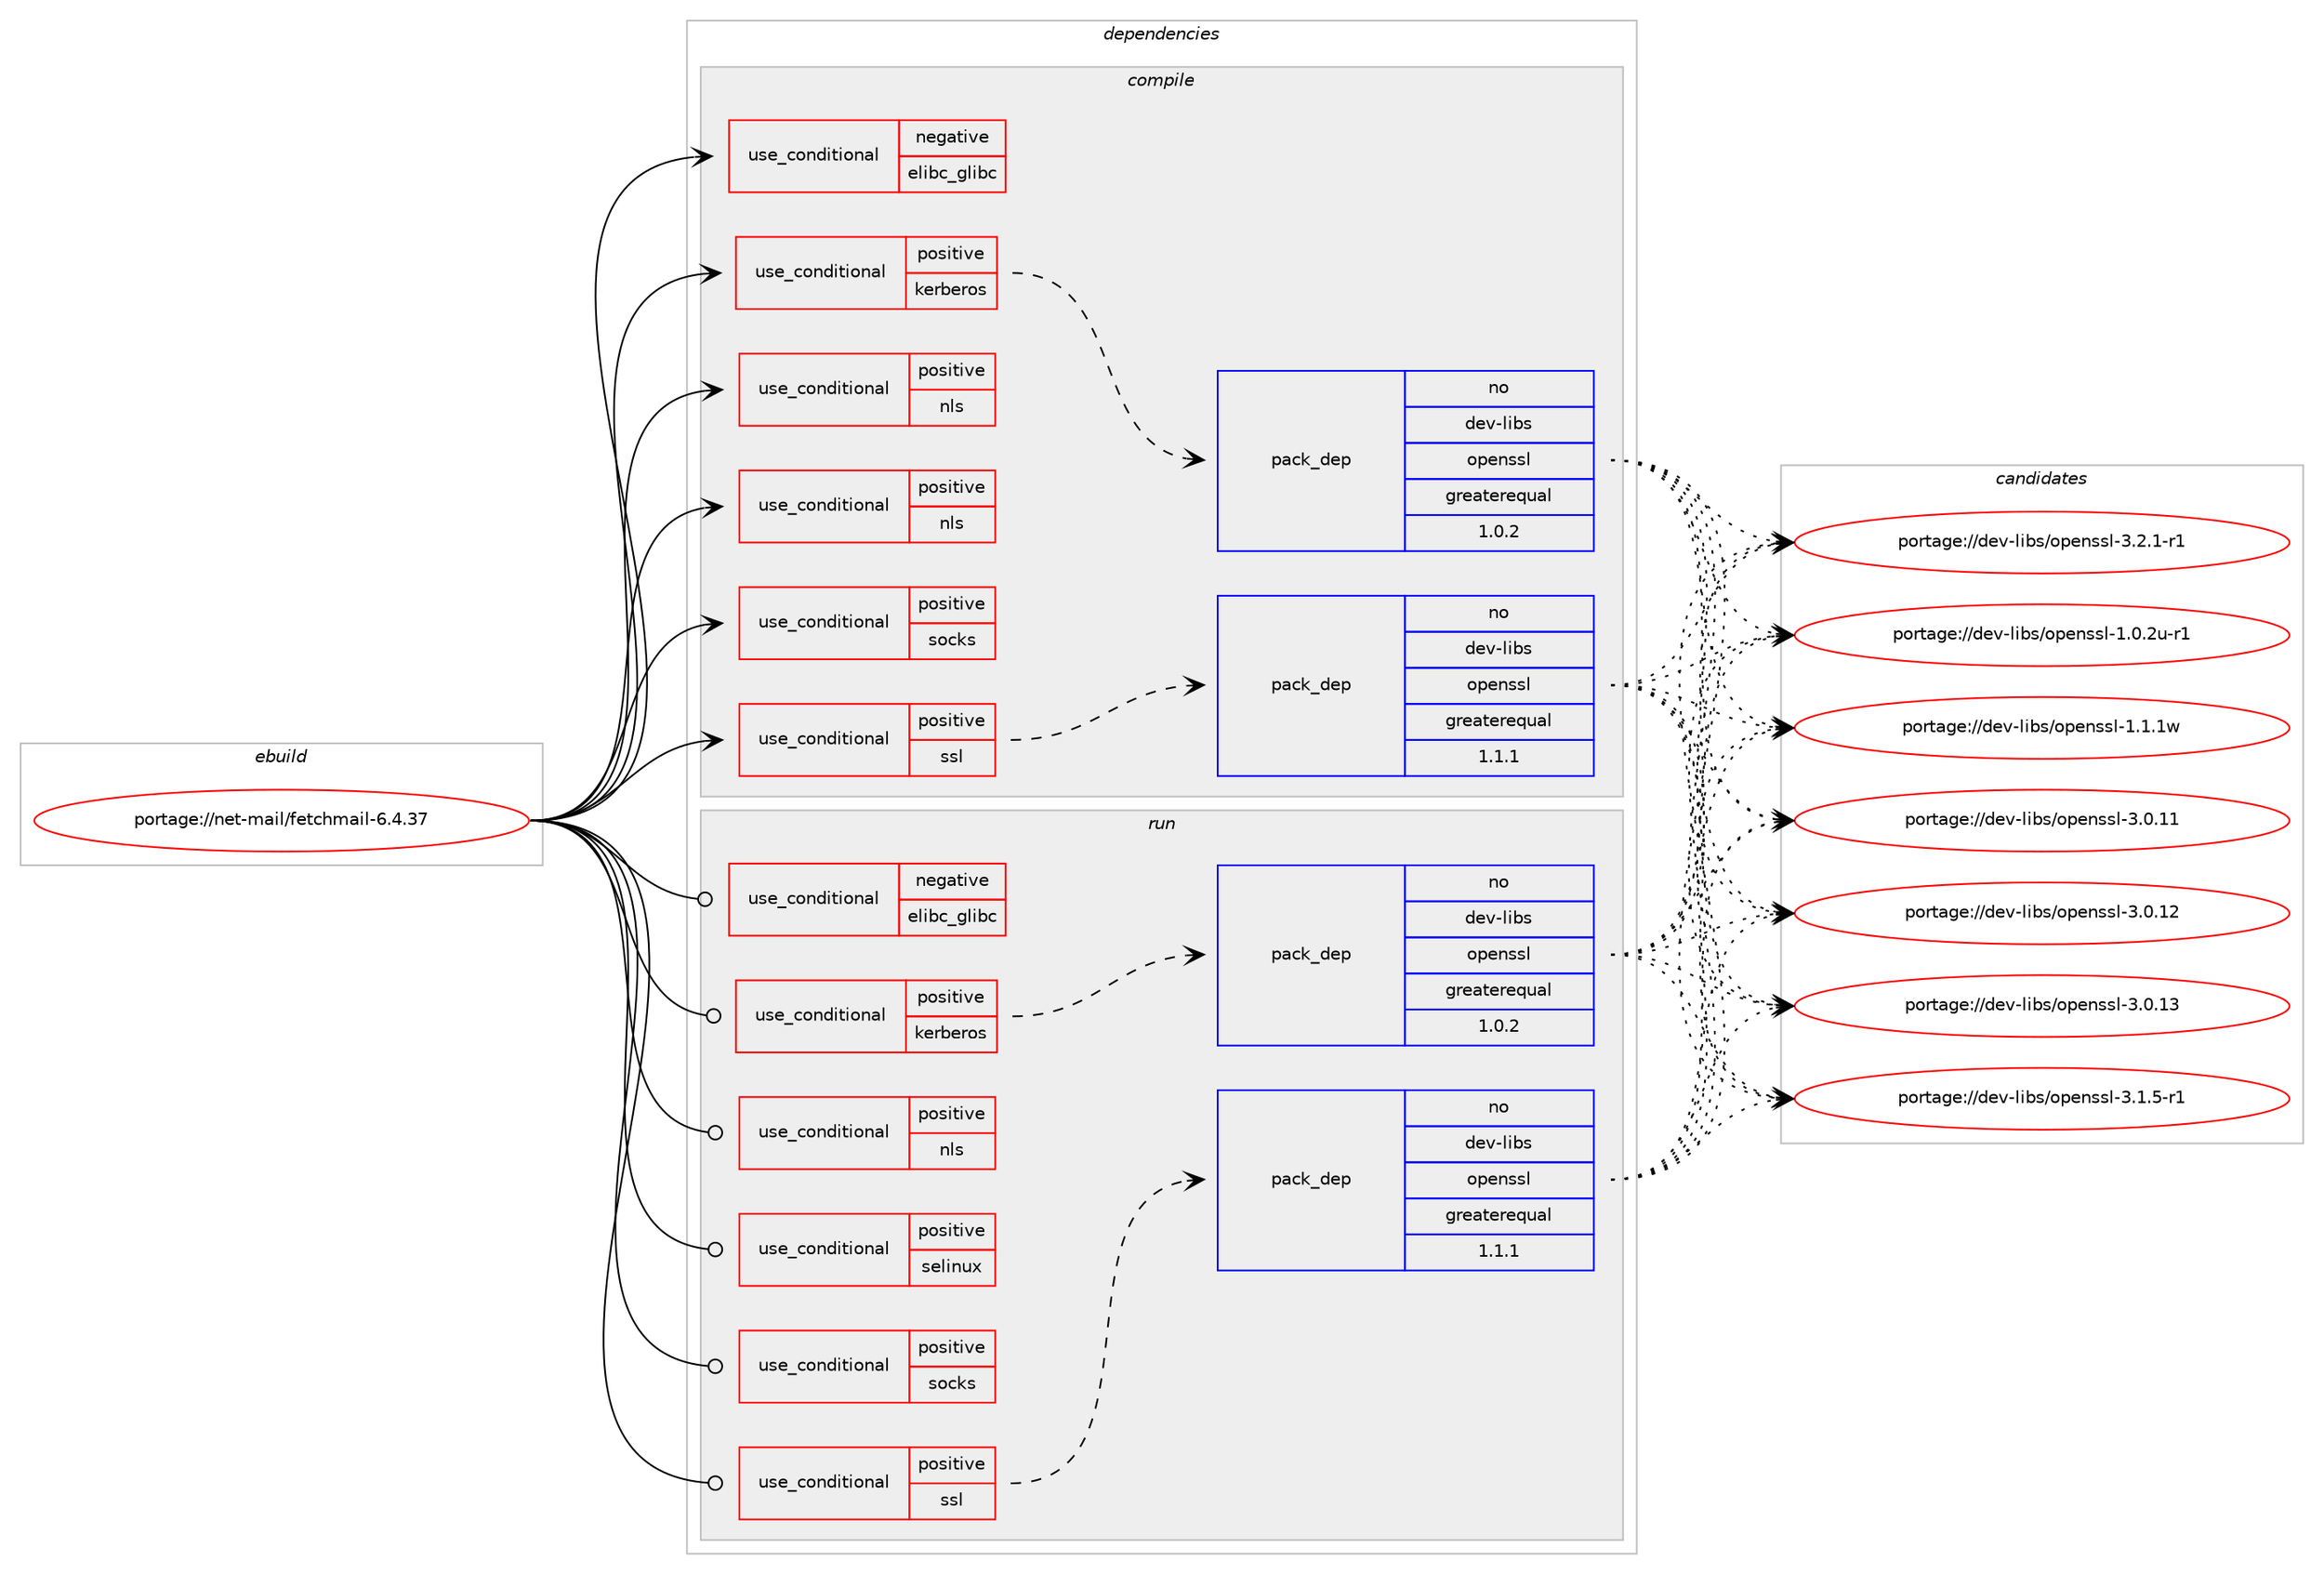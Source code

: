digraph prolog {

# *************
# Graph options
# *************

newrank=true;
concentrate=true;
compound=true;
graph [rankdir=LR,fontname=Helvetica,fontsize=10,ranksep=1.5];#, ranksep=2.5, nodesep=0.2];
edge  [arrowhead=vee];
node  [fontname=Helvetica,fontsize=10];

# **********
# The ebuild
# **********

subgraph cluster_leftcol {
color=gray;
rank=same;
label=<<i>ebuild</i>>;
id [label="portage://net-mail/fetchmail-6.4.37", color=red, width=4, href="../net-mail/fetchmail-6.4.37.svg"];
}

# ****************
# The dependencies
# ****************

subgraph cluster_midcol {
color=gray;
label=<<i>dependencies</i>>;
subgraph cluster_compile {
fillcolor="#eeeeee";
style=filled;
label=<<i>compile</i>>;
subgraph cond1076 {
dependency1629 [label=<<TABLE BORDER="0" CELLBORDER="1" CELLSPACING="0" CELLPADDING="4"><TR><TD ROWSPAN="3" CELLPADDING="10">use_conditional</TD></TR><TR><TD>negative</TD></TR><TR><TD>elibc_glibc</TD></TR></TABLE>>, shape=none, color=red];
# *** BEGIN UNKNOWN DEPENDENCY TYPE (TODO) ***
# dependency1629 -> package_dependency(portage://net-mail/fetchmail-6.4.37,install,no,sys-fs,e2fsprogs,none,[,,],[],[])
# *** END UNKNOWN DEPENDENCY TYPE (TODO) ***

}
id:e -> dependency1629:w [weight=20,style="solid",arrowhead="vee"];
subgraph cond1077 {
dependency1630 [label=<<TABLE BORDER="0" CELLBORDER="1" CELLSPACING="0" CELLPADDING="4"><TR><TD ROWSPAN="3" CELLPADDING="10">use_conditional</TD></TR><TR><TD>positive</TD></TR><TR><TD>kerberos</TD></TR></TABLE>>, shape=none, color=red];
# *** BEGIN UNKNOWN DEPENDENCY TYPE (TODO) ***
# dependency1630 -> package_dependency(portage://net-mail/fetchmail-6.4.37,install,no,virtual,krb5,none,[,,],[],[])
# *** END UNKNOWN DEPENDENCY TYPE (TODO) ***

subgraph pack525 {
dependency1631 [label=<<TABLE BORDER="0" CELLBORDER="1" CELLSPACING="0" CELLPADDING="4" WIDTH="220"><TR><TD ROWSPAN="6" CELLPADDING="30">pack_dep</TD></TR><TR><TD WIDTH="110">no</TD></TR><TR><TD>dev-libs</TD></TR><TR><TD>openssl</TD></TR><TR><TD>greaterequal</TD></TR><TR><TD>1.0.2</TD></TR></TABLE>>, shape=none, color=blue];
}
dependency1630:e -> dependency1631:w [weight=20,style="dashed",arrowhead="vee"];
}
id:e -> dependency1630:w [weight=20,style="solid",arrowhead="vee"];
subgraph cond1078 {
dependency1632 [label=<<TABLE BORDER="0" CELLBORDER="1" CELLSPACING="0" CELLPADDING="4"><TR><TD ROWSPAN="3" CELLPADDING="10">use_conditional</TD></TR><TR><TD>positive</TD></TR><TR><TD>nls</TD></TR></TABLE>>, shape=none, color=red];
# *** BEGIN UNKNOWN DEPENDENCY TYPE (TODO) ***
# dependency1632 -> package_dependency(portage://net-mail/fetchmail-6.4.37,install,no,sys-devel,gettext,none,[,,],[],[])
# *** END UNKNOWN DEPENDENCY TYPE (TODO) ***

}
id:e -> dependency1632:w [weight=20,style="solid",arrowhead="vee"];
subgraph cond1079 {
dependency1633 [label=<<TABLE BORDER="0" CELLBORDER="1" CELLSPACING="0" CELLPADDING="4"><TR><TD ROWSPAN="3" CELLPADDING="10">use_conditional</TD></TR><TR><TD>positive</TD></TR><TR><TD>nls</TD></TR></TABLE>>, shape=none, color=red];
# *** BEGIN UNKNOWN DEPENDENCY TYPE (TODO) ***
# dependency1633 -> package_dependency(portage://net-mail/fetchmail-6.4.37,install,no,virtual,libintl,none,[,,],[],[])
# *** END UNKNOWN DEPENDENCY TYPE (TODO) ***

}
id:e -> dependency1633:w [weight=20,style="solid",arrowhead="vee"];
subgraph cond1080 {
dependency1634 [label=<<TABLE BORDER="0" CELLBORDER="1" CELLSPACING="0" CELLPADDING="4"><TR><TD ROWSPAN="3" CELLPADDING="10">use_conditional</TD></TR><TR><TD>positive</TD></TR><TR><TD>socks</TD></TR></TABLE>>, shape=none, color=red];
# *** BEGIN UNKNOWN DEPENDENCY TYPE (TODO) ***
# dependency1634 -> package_dependency(portage://net-mail/fetchmail-6.4.37,install,no,net-proxy,dante,none,[,,],[],[])
# *** END UNKNOWN DEPENDENCY TYPE (TODO) ***

}
id:e -> dependency1634:w [weight=20,style="solid",arrowhead="vee"];
subgraph cond1081 {
dependency1635 [label=<<TABLE BORDER="0" CELLBORDER="1" CELLSPACING="0" CELLPADDING="4"><TR><TD ROWSPAN="3" CELLPADDING="10">use_conditional</TD></TR><TR><TD>positive</TD></TR><TR><TD>ssl</TD></TR></TABLE>>, shape=none, color=red];
subgraph pack526 {
dependency1636 [label=<<TABLE BORDER="0" CELLBORDER="1" CELLSPACING="0" CELLPADDING="4" WIDTH="220"><TR><TD ROWSPAN="6" CELLPADDING="30">pack_dep</TD></TR><TR><TD WIDTH="110">no</TD></TR><TR><TD>dev-libs</TD></TR><TR><TD>openssl</TD></TR><TR><TD>greaterequal</TD></TR><TR><TD>1.1.1</TD></TR></TABLE>>, shape=none, color=blue];
}
dependency1635:e -> dependency1636:w [weight=20,style="dashed",arrowhead="vee"];
}
id:e -> dependency1635:w [weight=20,style="solid",arrowhead="vee"];
# *** BEGIN UNKNOWN DEPENDENCY TYPE (TODO) ***
# id -> package_dependency(portage://net-mail/fetchmail-6.4.37,install,no,acct-user,fetchmail,none,[,,],[],[])
# *** END UNKNOWN DEPENDENCY TYPE (TODO) ***

# *** BEGIN UNKNOWN DEPENDENCY TYPE (TODO) ***
# id -> package_dependency(portage://net-mail/fetchmail-6.4.37,install,no,app-alternatives,lex,none,[,,],[],[])
# *** END UNKNOWN DEPENDENCY TYPE (TODO) ***

# *** BEGIN UNKNOWN DEPENDENCY TYPE (TODO) ***
# id -> package_dependency(portage://net-mail/fetchmail-6.4.37,install,no,app-arch,xz-utils,none,[,,],[],[])
# *** END UNKNOWN DEPENDENCY TYPE (TODO) ***

}
subgraph cluster_compileandrun {
fillcolor="#eeeeee";
style=filled;
label=<<i>compile and run</i>>;
}
subgraph cluster_run {
fillcolor="#eeeeee";
style=filled;
label=<<i>run</i>>;
subgraph cond1082 {
dependency1637 [label=<<TABLE BORDER="0" CELLBORDER="1" CELLSPACING="0" CELLPADDING="4"><TR><TD ROWSPAN="3" CELLPADDING="10">use_conditional</TD></TR><TR><TD>negative</TD></TR><TR><TD>elibc_glibc</TD></TR></TABLE>>, shape=none, color=red];
# *** BEGIN UNKNOWN DEPENDENCY TYPE (TODO) ***
# dependency1637 -> package_dependency(portage://net-mail/fetchmail-6.4.37,run,no,sys-fs,e2fsprogs,none,[,,],[],[])
# *** END UNKNOWN DEPENDENCY TYPE (TODO) ***

}
id:e -> dependency1637:w [weight=20,style="solid",arrowhead="odot"];
subgraph cond1083 {
dependency1638 [label=<<TABLE BORDER="0" CELLBORDER="1" CELLSPACING="0" CELLPADDING="4"><TR><TD ROWSPAN="3" CELLPADDING="10">use_conditional</TD></TR><TR><TD>positive</TD></TR><TR><TD>kerberos</TD></TR></TABLE>>, shape=none, color=red];
# *** BEGIN UNKNOWN DEPENDENCY TYPE (TODO) ***
# dependency1638 -> package_dependency(portage://net-mail/fetchmail-6.4.37,run,no,virtual,krb5,none,[,,],[],[])
# *** END UNKNOWN DEPENDENCY TYPE (TODO) ***

subgraph pack527 {
dependency1639 [label=<<TABLE BORDER="0" CELLBORDER="1" CELLSPACING="0" CELLPADDING="4" WIDTH="220"><TR><TD ROWSPAN="6" CELLPADDING="30">pack_dep</TD></TR><TR><TD WIDTH="110">no</TD></TR><TR><TD>dev-libs</TD></TR><TR><TD>openssl</TD></TR><TR><TD>greaterequal</TD></TR><TR><TD>1.0.2</TD></TR></TABLE>>, shape=none, color=blue];
}
dependency1638:e -> dependency1639:w [weight=20,style="dashed",arrowhead="vee"];
}
id:e -> dependency1638:w [weight=20,style="solid",arrowhead="odot"];
subgraph cond1084 {
dependency1640 [label=<<TABLE BORDER="0" CELLBORDER="1" CELLSPACING="0" CELLPADDING="4"><TR><TD ROWSPAN="3" CELLPADDING="10">use_conditional</TD></TR><TR><TD>positive</TD></TR><TR><TD>nls</TD></TR></TABLE>>, shape=none, color=red];
# *** BEGIN UNKNOWN DEPENDENCY TYPE (TODO) ***
# dependency1640 -> package_dependency(portage://net-mail/fetchmail-6.4.37,run,no,virtual,libintl,none,[,,],[],[])
# *** END UNKNOWN DEPENDENCY TYPE (TODO) ***

}
id:e -> dependency1640:w [weight=20,style="solid",arrowhead="odot"];
subgraph cond1085 {
dependency1641 [label=<<TABLE BORDER="0" CELLBORDER="1" CELLSPACING="0" CELLPADDING="4"><TR><TD ROWSPAN="3" CELLPADDING="10">use_conditional</TD></TR><TR><TD>positive</TD></TR><TR><TD>selinux</TD></TR></TABLE>>, shape=none, color=red];
# *** BEGIN UNKNOWN DEPENDENCY TYPE (TODO) ***
# dependency1641 -> package_dependency(portage://net-mail/fetchmail-6.4.37,run,no,sec-policy,selinux-fetchmail,none,[,,],[],[])
# *** END UNKNOWN DEPENDENCY TYPE (TODO) ***

}
id:e -> dependency1641:w [weight=20,style="solid",arrowhead="odot"];
subgraph cond1086 {
dependency1642 [label=<<TABLE BORDER="0" CELLBORDER="1" CELLSPACING="0" CELLPADDING="4"><TR><TD ROWSPAN="3" CELLPADDING="10">use_conditional</TD></TR><TR><TD>positive</TD></TR><TR><TD>socks</TD></TR></TABLE>>, shape=none, color=red];
# *** BEGIN UNKNOWN DEPENDENCY TYPE (TODO) ***
# dependency1642 -> package_dependency(portage://net-mail/fetchmail-6.4.37,run,no,net-proxy,dante,none,[,,],[],[])
# *** END UNKNOWN DEPENDENCY TYPE (TODO) ***

}
id:e -> dependency1642:w [weight=20,style="solid",arrowhead="odot"];
subgraph cond1087 {
dependency1643 [label=<<TABLE BORDER="0" CELLBORDER="1" CELLSPACING="0" CELLPADDING="4"><TR><TD ROWSPAN="3" CELLPADDING="10">use_conditional</TD></TR><TR><TD>positive</TD></TR><TR><TD>ssl</TD></TR></TABLE>>, shape=none, color=red];
subgraph pack528 {
dependency1644 [label=<<TABLE BORDER="0" CELLBORDER="1" CELLSPACING="0" CELLPADDING="4" WIDTH="220"><TR><TD ROWSPAN="6" CELLPADDING="30">pack_dep</TD></TR><TR><TD WIDTH="110">no</TD></TR><TR><TD>dev-libs</TD></TR><TR><TD>openssl</TD></TR><TR><TD>greaterequal</TD></TR><TR><TD>1.1.1</TD></TR></TABLE>>, shape=none, color=blue];
}
dependency1643:e -> dependency1644:w [weight=20,style="dashed",arrowhead="vee"];
}
id:e -> dependency1643:w [weight=20,style="solid",arrowhead="odot"];
# *** BEGIN UNKNOWN DEPENDENCY TYPE (TODO) ***
# id -> package_dependency(portage://net-mail/fetchmail-6.4.37,run,no,acct-user,fetchmail,none,[,,],[],[])
# *** END UNKNOWN DEPENDENCY TYPE (TODO) ***

# *** BEGIN UNKNOWN DEPENDENCY TYPE (TODO) ***
# id -> package_dependency(portage://net-mail/fetchmail-6.4.37,run,no,virtual,tmpfiles,none,[,,],[],[])
# *** END UNKNOWN DEPENDENCY TYPE (TODO) ***

}
}

# **************
# The candidates
# **************

subgraph cluster_choices {
rank=same;
color=gray;
label=<<i>candidates</i>>;

subgraph choice525 {
color=black;
nodesep=1;
choice1001011184510810598115471111121011101151151084549464846501174511449 [label="portage://dev-libs/openssl-1.0.2u-r1", color=red, width=4,href="../dev-libs/openssl-1.0.2u-r1.svg"];
choice100101118451081059811547111112101110115115108454946494649119 [label="portage://dev-libs/openssl-1.1.1w", color=red, width=4,href="../dev-libs/openssl-1.1.1w.svg"];
choice10010111845108105981154711111210111011511510845514648464949 [label="portage://dev-libs/openssl-3.0.11", color=red, width=4,href="../dev-libs/openssl-3.0.11.svg"];
choice10010111845108105981154711111210111011511510845514648464950 [label="portage://dev-libs/openssl-3.0.12", color=red, width=4,href="../dev-libs/openssl-3.0.12.svg"];
choice10010111845108105981154711111210111011511510845514648464951 [label="portage://dev-libs/openssl-3.0.13", color=red, width=4,href="../dev-libs/openssl-3.0.13.svg"];
choice1001011184510810598115471111121011101151151084551464946534511449 [label="portage://dev-libs/openssl-3.1.5-r1", color=red, width=4,href="../dev-libs/openssl-3.1.5-r1.svg"];
choice1001011184510810598115471111121011101151151084551465046494511449 [label="portage://dev-libs/openssl-3.2.1-r1", color=red, width=4,href="../dev-libs/openssl-3.2.1-r1.svg"];
dependency1631:e -> choice1001011184510810598115471111121011101151151084549464846501174511449:w [style=dotted,weight="100"];
dependency1631:e -> choice100101118451081059811547111112101110115115108454946494649119:w [style=dotted,weight="100"];
dependency1631:e -> choice10010111845108105981154711111210111011511510845514648464949:w [style=dotted,weight="100"];
dependency1631:e -> choice10010111845108105981154711111210111011511510845514648464950:w [style=dotted,weight="100"];
dependency1631:e -> choice10010111845108105981154711111210111011511510845514648464951:w [style=dotted,weight="100"];
dependency1631:e -> choice1001011184510810598115471111121011101151151084551464946534511449:w [style=dotted,weight="100"];
dependency1631:e -> choice1001011184510810598115471111121011101151151084551465046494511449:w [style=dotted,weight="100"];
}
subgraph choice526 {
color=black;
nodesep=1;
choice1001011184510810598115471111121011101151151084549464846501174511449 [label="portage://dev-libs/openssl-1.0.2u-r1", color=red, width=4,href="../dev-libs/openssl-1.0.2u-r1.svg"];
choice100101118451081059811547111112101110115115108454946494649119 [label="portage://dev-libs/openssl-1.1.1w", color=red, width=4,href="../dev-libs/openssl-1.1.1w.svg"];
choice10010111845108105981154711111210111011511510845514648464949 [label="portage://dev-libs/openssl-3.0.11", color=red, width=4,href="../dev-libs/openssl-3.0.11.svg"];
choice10010111845108105981154711111210111011511510845514648464950 [label="portage://dev-libs/openssl-3.0.12", color=red, width=4,href="../dev-libs/openssl-3.0.12.svg"];
choice10010111845108105981154711111210111011511510845514648464951 [label="portage://dev-libs/openssl-3.0.13", color=red, width=4,href="../dev-libs/openssl-3.0.13.svg"];
choice1001011184510810598115471111121011101151151084551464946534511449 [label="portage://dev-libs/openssl-3.1.5-r1", color=red, width=4,href="../dev-libs/openssl-3.1.5-r1.svg"];
choice1001011184510810598115471111121011101151151084551465046494511449 [label="portage://dev-libs/openssl-3.2.1-r1", color=red, width=4,href="../dev-libs/openssl-3.2.1-r1.svg"];
dependency1636:e -> choice1001011184510810598115471111121011101151151084549464846501174511449:w [style=dotted,weight="100"];
dependency1636:e -> choice100101118451081059811547111112101110115115108454946494649119:w [style=dotted,weight="100"];
dependency1636:e -> choice10010111845108105981154711111210111011511510845514648464949:w [style=dotted,weight="100"];
dependency1636:e -> choice10010111845108105981154711111210111011511510845514648464950:w [style=dotted,weight="100"];
dependency1636:e -> choice10010111845108105981154711111210111011511510845514648464951:w [style=dotted,weight="100"];
dependency1636:e -> choice1001011184510810598115471111121011101151151084551464946534511449:w [style=dotted,weight="100"];
dependency1636:e -> choice1001011184510810598115471111121011101151151084551465046494511449:w [style=dotted,weight="100"];
}
subgraph choice527 {
color=black;
nodesep=1;
choice1001011184510810598115471111121011101151151084549464846501174511449 [label="portage://dev-libs/openssl-1.0.2u-r1", color=red, width=4,href="../dev-libs/openssl-1.0.2u-r1.svg"];
choice100101118451081059811547111112101110115115108454946494649119 [label="portage://dev-libs/openssl-1.1.1w", color=red, width=4,href="../dev-libs/openssl-1.1.1w.svg"];
choice10010111845108105981154711111210111011511510845514648464949 [label="portage://dev-libs/openssl-3.0.11", color=red, width=4,href="../dev-libs/openssl-3.0.11.svg"];
choice10010111845108105981154711111210111011511510845514648464950 [label="portage://dev-libs/openssl-3.0.12", color=red, width=4,href="../dev-libs/openssl-3.0.12.svg"];
choice10010111845108105981154711111210111011511510845514648464951 [label="portage://dev-libs/openssl-3.0.13", color=red, width=4,href="../dev-libs/openssl-3.0.13.svg"];
choice1001011184510810598115471111121011101151151084551464946534511449 [label="portage://dev-libs/openssl-3.1.5-r1", color=red, width=4,href="../dev-libs/openssl-3.1.5-r1.svg"];
choice1001011184510810598115471111121011101151151084551465046494511449 [label="portage://dev-libs/openssl-3.2.1-r1", color=red, width=4,href="../dev-libs/openssl-3.2.1-r1.svg"];
dependency1639:e -> choice1001011184510810598115471111121011101151151084549464846501174511449:w [style=dotted,weight="100"];
dependency1639:e -> choice100101118451081059811547111112101110115115108454946494649119:w [style=dotted,weight="100"];
dependency1639:e -> choice10010111845108105981154711111210111011511510845514648464949:w [style=dotted,weight="100"];
dependency1639:e -> choice10010111845108105981154711111210111011511510845514648464950:w [style=dotted,weight="100"];
dependency1639:e -> choice10010111845108105981154711111210111011511510845514648464951:w [style=dotted,weight="100"];
dependency1639:e -> choice1001011184510810598115471111121011101151151084551464946534511449:w [style=dotted,weight="100"];
dependency1639:e -> choice1001011184510810598115471111121011101151151084551465046494511449:w [style=dotted,weight="100"];
}
subgraph choice528 {
color=black;
nodesep=1;
choice1001011184510810598115471111121011101151151084549464846501174511449 [label="portage://dev-libs/openssl-1.0.2u-r1", color=red, width=4,href="../dev-libs/openssl-1.0.2u-r1.svg"];
choice100101118451081059811547111112101110115115108454946494649119 [label="portage://dev-libs/openssl-1.1.1w", color=red, width=4,href="../dev-libs/openssl-1.1.1w.svg"];
choice10010111845108105981154711111210111011511510845514648464949 [label="portage://dev-libs/openssl-3.0.11", color=red, width=4,href="../dev-libs/openssl-3.0.11.svg"];
choice10010111845108105981154711111210111011511510845514648464950 [label="portage://dev-libs/openssl-3.0.12", color=red, width=4,href="../dev-libs/openssl-3.0.12.svg"];
choice10010111845108105981154711111210111011511510845514648464951 [label="portage://dev-libs/openssl-3.0.13", color=red, width=4,href="../dev-libs/openssl-3.0.13.svg"];
choice1001011184510810598115471111121011101151151084551464946534511449 [label="portage://dev-libs/openssl-3.1.5-r1", color=red, width=4,href="../dev-libs/openssl-3.1.5-r1.svg"];
choice1001011184510810598115471111121011101151151084551465046494511449 [label="portage://dev-libs/openssl-3.2.1-r1", color=red, width=4,href="../dev-libs/openssl-3.2.1-r1.svg"];
dependency1644:e -> choice1001011184510810598115471111121011101151151084549464846501174511449:w [style=dotted,weight="100"];
dependency1644:e -> choice100101118451081059811547111112101110115115108454946494649119:w [style=dotted,weight="100"];
dependency1644:e -> choice10010111845108105981154711111210111011511510845514648464949:w [style=dotted,weight="100"];
dependency1644:e -> choice10010111845108105981154711111210111011511510845514648464950:w [style=dotted,weight="100"];
dependency1644:e -> choice10010111845108105981154711111210111011511510845514648464951:w [style=dotted,weight="100"];
dependency1644:e -> choice1001011184510810598115471111121011101151151084551464946534511449:w [style=dotted,weight="100"];
dependency1644:e -> choice1001011184510810598115471111121011101151151084551465046494511449:w [style=dotted,weight="100"];
}
}

}
